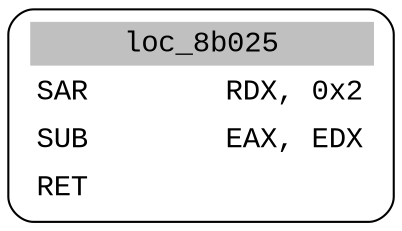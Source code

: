 digraph asm_graph {
1941 [
shape="Mrecord" fontname="Courier New"label =<<table border="0" cellborder="0" cellpadding="3"><tr><td align="center" colspan="2" bgcolor="grey">loc_8b025</td></tr><tr><td align="left">SAR        RDX, 0x2</td></tr><tr><td align="left">SUB        EAX, EDX</td></tr><tr><td align="left">RET        </td></tr></table>> ];
}